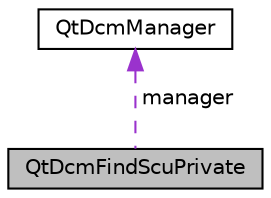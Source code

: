 digraph "QtDcmFindScuPrivate"
{
  edge [fontname="Helvetica",fontsize="10",labelfontname="Helvetica",labelfontsize="10"];
  node [fontname="Helvetica",fontsize="10",shape=record];
  Node1 [label="QtDcmFindScuPrivate",height=0.2,width=0.4,color="black", fillcolor="grey75", style="filled" fontcolor="black"];
  Node2 -> Node1 [dir="back",color="darkorchid3",fontsize="10",style="dashed",label=" manager" ,fontname="Helvetica"];
  Node2 [label="QtDcmManager",height=0.2,width=0.4,color="black", fillcolor="white", style="filled",URL="$classQtDcmManager.html",tooltip="This class is in charge of the different process (dcm2nii), pacs query/retrieve (dcm4chee), temporary directory creation and removing, PACS server settings."];
}
